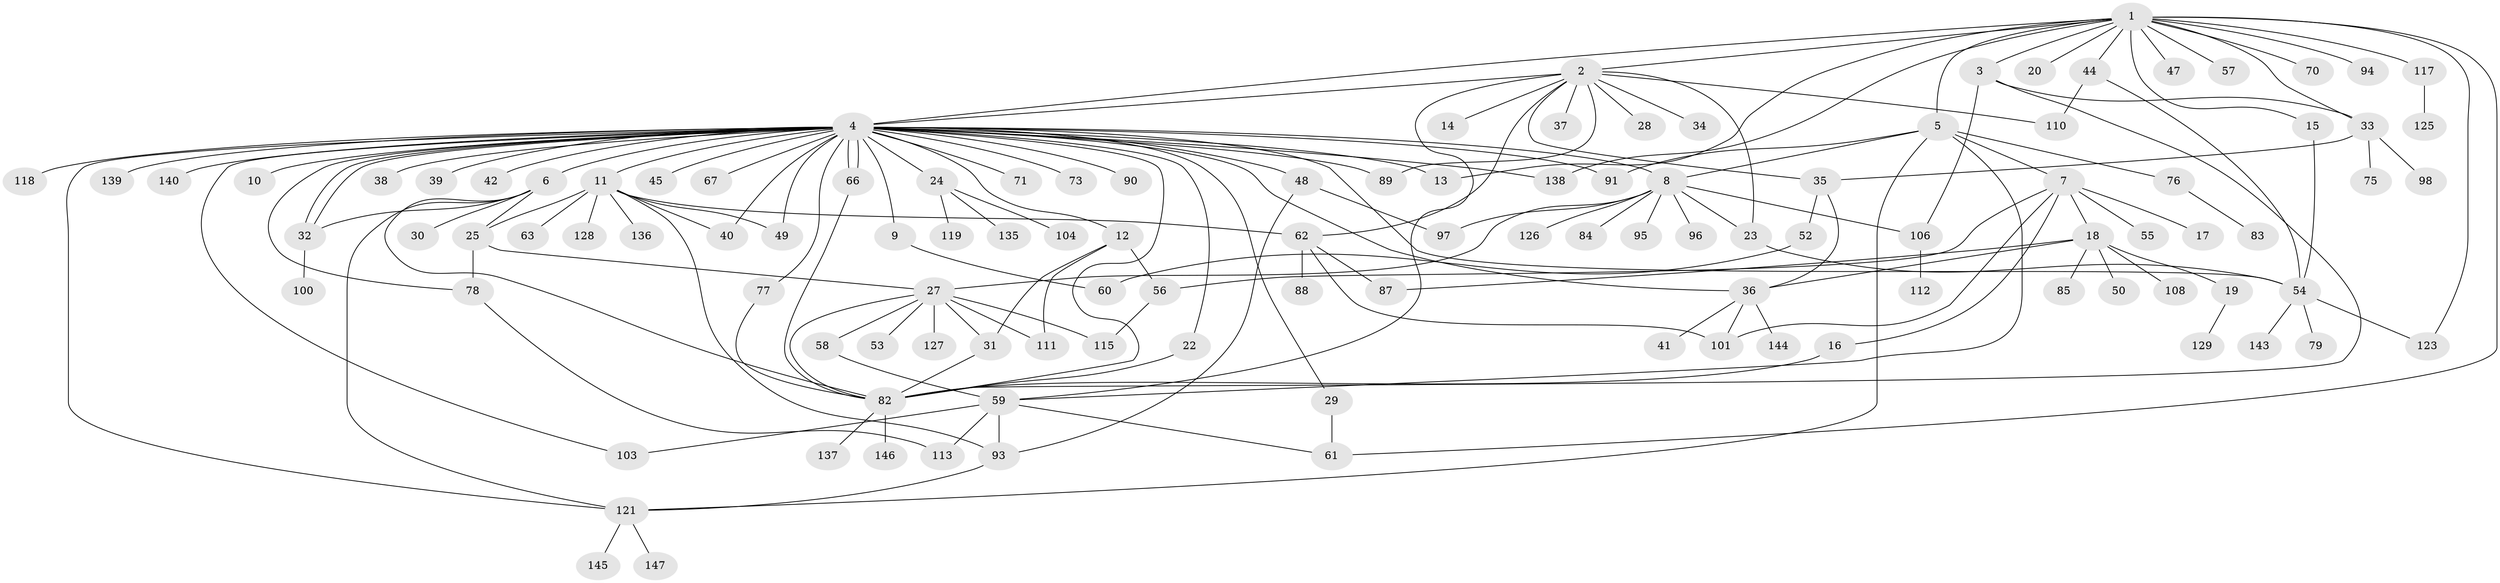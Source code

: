 // original degree distribution, {16: 0.006756756756756757, 12: 0.006756756756756757, 4: 0.04054054054054054, 38: 0.006756756756756757, 8: 0.02702702702702703, 7: 0.02027027027027027, 10: 0.013513513513513514, 2: 0.21621621621621623, 1: 0.4797297297297297, 9: 0.006756756756756757, 5: 0.02702702702702703, 3: 0.12837837837837837, 6: 0.02027027027027027}
// Generated by graph-tools (version 1.1) at 2025/11/02/27/25 16:11:09]
// undirected, 115 vertices, 168 edges
graph export_dot {
graph [start="1"]
  node [color=gray90,style=filled];
  1 [super="+43"];
  2 [super="+107"];
  3 [super="+68"];
  4 [super="+148"];
  5 [super="+131"];
  6 [super="+116"];
  7 [super="+69"];
  8 [super="+46"];
  9;
  10;
  11 [super="+21"];
  12 [super="+92"];
  13 [super="+141"];
  14;
  15;
  16;
  17;
  18 [super="+80"];
  19;
  20;
  22;
  23;
  24 [super="+81"];
  25 [super="+26"];
  27 [super="+51"];
  28;
  29;
  30;
  31;
  32;
  33 [super="+102"];
  34;
  35 [super="+65"];
  36;
  37;
  38 [super="+109"];
  39;
  40 [super="+114"];
  41;
  42;
  44;
  45;
  47;
  48 [super="+74"];
  49;
  50;
  52 [super="+122"];
  53;
  54 [super="+124"];
  55;
  56;
  57;
  58 [super="+133"];
  59 [super="+64"];
  60;
  61;
  62 [super="+72"];
  63;
  66;
  67 [super="+99"];
  70;
  71;
  73;
  75;
  76;
  77;
  78 [super="+86"];
  79;
  82 [super="+134"];
  83;
  84;
  85;
  87;
  88;
  89;
  90;
  91;
  93 [super="+105"];
  94;
  95;
  96;
  97;
  98;
  100;
  101;
  103;
  104;
  106;
  108;
  110;
  111 [super="+132"];
  112 [super="+120"];
  113 [super="+142"];
  115;
  117;
  118;
  119;
  121 [super="+130"];
  123;
  125;
  126;
  127;
  128;
  129;
  135;
  136;
  137;
  138;
  139;
  140;
  143;
  144;
  145;
  146;
  147;
  1 -- 2;
  1 -- 3;
  1 -- 4;
  1 -- 5;
  1 -- 13;
  1 -- 15;
  1 -- 20;
  1 -- 33;
  1 -- 44;
  1 -- 47;
  1 -- 57;
  1 -- 70;
  1 -- 94;
  1 -- 117;
  1 -- 123;
  1 -- 138;
  1 -- 61;
  2 -- 4;
  2 -- 14;
  2 -- 23;
  2 -- 28;
  2 -- 34;
  2 -- 37;
  2 -- 59;
  2 -- 62;
  2 -- 89;
  2 -- 110;
  2 -- 35;
  3 -- 33;
  3 -- 106;
  3 -- 82;
  4 -- 6;
  4 -- 8;
  4 -- 9;
  4 -- 10;
  4 -- 11;
  4 -- 12;
  4 -- 22;
  4 -- 24;
  4 -- 29;
  4 -- 32;
  4 -- 32;
  4 -- 38;
  4 -- 39;
  4 -- 40;
  4 -- 42;
  4 -- 45;
  4 -- 48;
  4 -- 49;
  4 -- 54;
  4 -- 66;
  4 -- 66;
  4 -- 67;
  4 -- 71;
  4 -- 73;
  4 -- 77;
  4 -- 89;
  4 -- 90;
  4 -- 91;
  4 -- 103;
  4 -- 118;
  4 -- 138;
  4 -- 139;
  4 -- 140;
  4 -- 78;
  4 -- 82;
  4 -- 36;
  4 -- 13;
  4 -- 121;
  5 -- 7;
  5 -- 8;
  5 -- 59;
  5 -- 76;
  5 -- 91;
  5 -- 121;
  6 -- 25;
  6 -- 30;
  6 -- 32;
  6 -- 82;
  6 -- 121;
  7 -- 16;
  7 -- 17;
  7 -- 18;
  7 -- 55;
  7 -- 56;
  7 -- 101;
  8 -- 23;
  8 -- 27;
  8 -- 84;
  8 -- 96;
  8 -- 97;
  8 -- 106;
  8 -- 126;
  8 -- 95;
  9 -- 60;
  11 -- 40;
  11 -- 49;
  11 -- 62;
  11 -- 63;
  11 -- 128;
  11 -- 136;
  11 -- 25;
  11 -- 93;
  12 -- 31;
  12 -- 56;
  12 -- 111;
  15 -- 54;
  16 -- 82;
  18 -- 19;
  18 -- 36;
  18 -- 50;
  18 -- 85;
  18 -- 87;
  18 -- 108;
  19 -- 129;
  22 -- 82;
  23 -- 54;
  24 -- 104;
  24 -- 119;
  24 -- 135;
  25 -- 27;
  25 -- 78;
  27 -- 31;
  27 -- 53;
  27 -- 58;
  27 -- 82;
  27 -- 111;
  27 -- 115;
  27 -- 127;
  29 -- 61;
  31 -- 82;
  32 -- 100;
  33 -- 35;
  33 -- 75;
  33 -- 98;
  35 -- 52;
  35 -- 36;
  36 -- 41;
  36 -- 101;
  36 -- 144;
  44 -- 54;
  44 -- 110;
  48 -- 97;
  48 -- 93;
  52 -- 60;
  54 -- 79;
  54 -- 123;
  54 -- 143;
  56 -- 115;
  58 -- 59;
  59 -- 61;
  59 -- 93;
  59 -- 103;
  59 -- 113;
  62 -- 87;
  62 -- 101;
  62 -- 88;
  66 -- 82;
  76 -- 83;
  77 -- 82;
  78 -- 113;
  82 -- 137;
  82 -- 146;
  93 -- 121;
  106 -- 112;
  117 -- 125;
  121 -- 145;
  121 -- 147;
}
